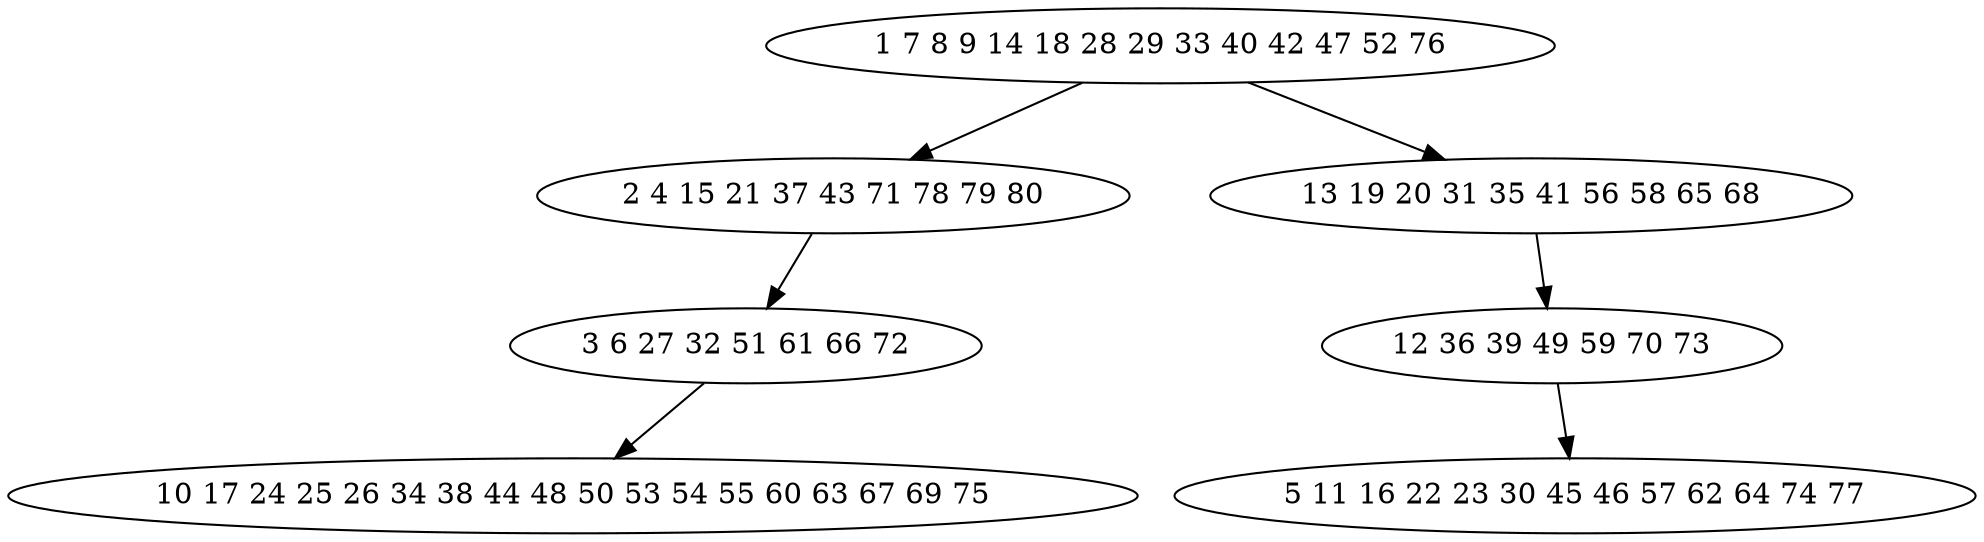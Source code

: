 digraph true_tree {
	"0" -> "1"
	"0" -> "2"
	"1" -> "3"
	"2" -> "4"
	"4" -> "5"
	"3" -> "6"
	"0" [label="1 7 8 9 14 18 28 29 33 40 42 47 52 76"];
	"1" [label="2 4 15 21 37 43 71 78 79 80"];
	"2" [label="13 19 20 31 35 41 56 58 65 68"];
	"3" [label="3 6 27 32 51 61 66 72"];
	"4" [label="12 36 39 49 59 70 73"];
	"5" [label="5 11 16 22 23 30 45 46 57 62 64 74 77"];
	"6" [label="10 17 24 25 26 34 38 44 48 50 53 54 55 60 63 67 69 75"];
}
